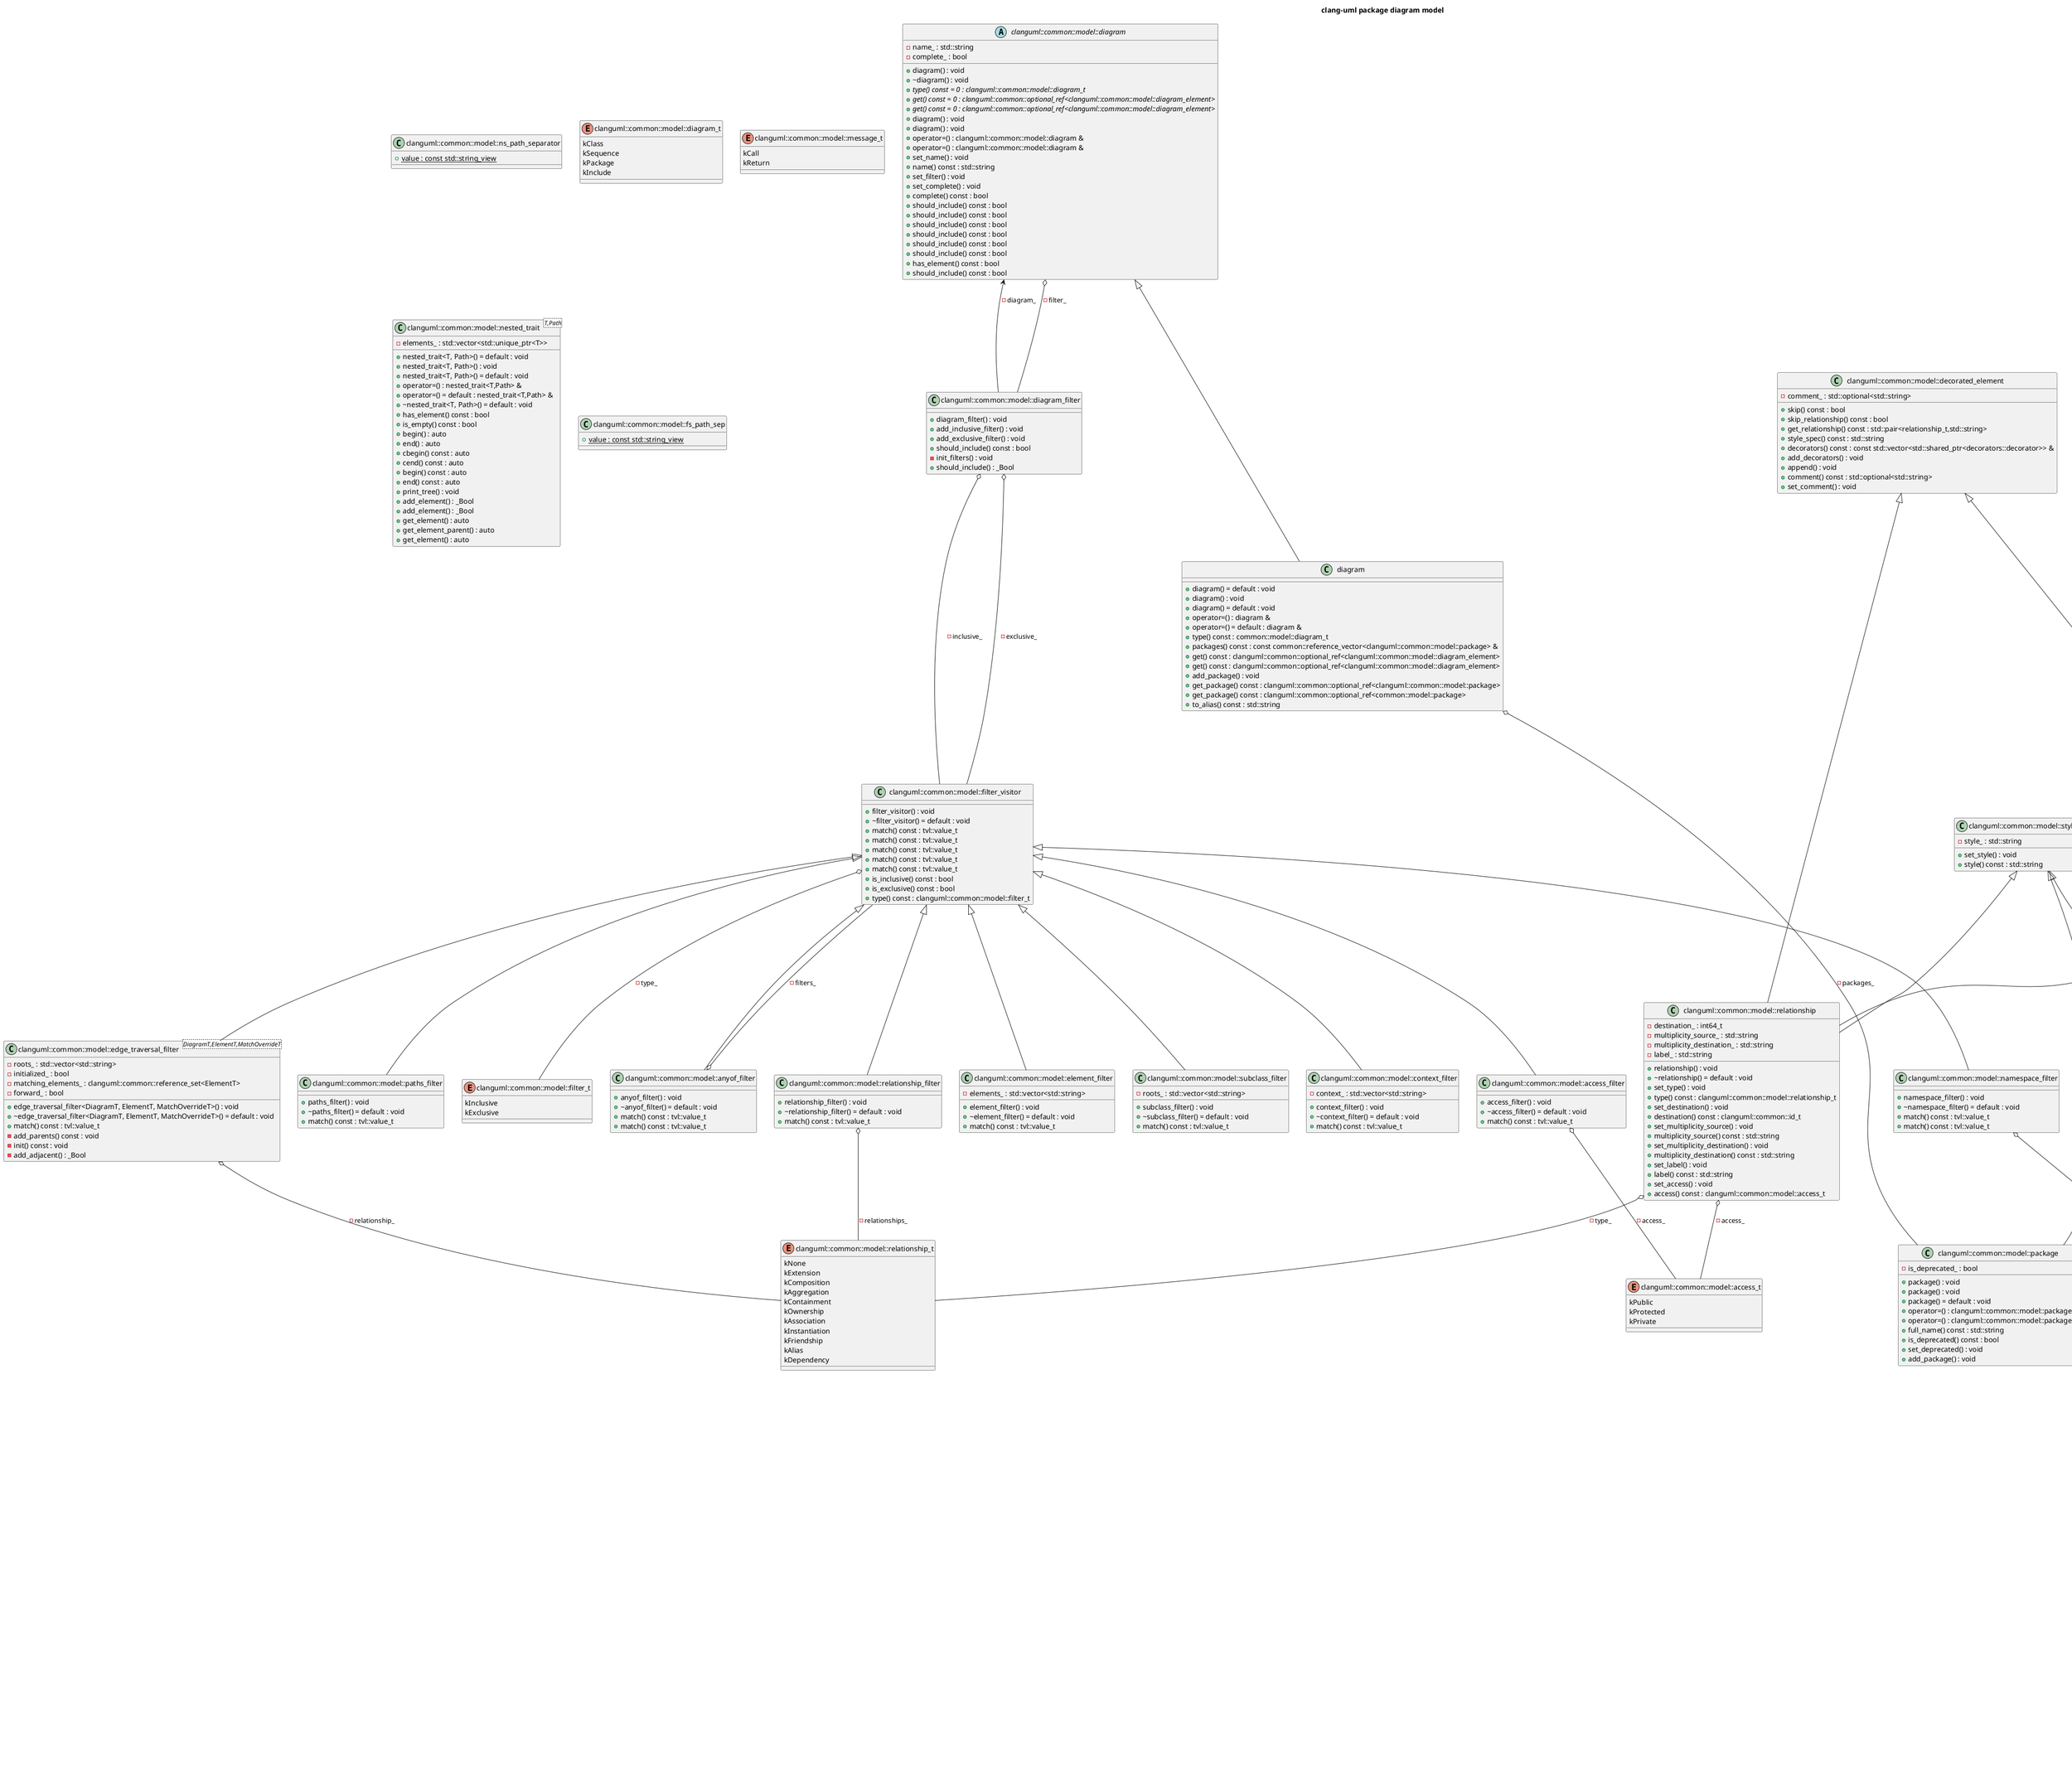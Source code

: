 @startuml
title clang-uml package diagram model
class "clanguml::common::model::path<Sep>" as C_0001932252426145029507
class C_0001932252426145029507 [[https://github.com/bkryza/clang-uml/blob/b3382d8f041665d83d907a47f3dd9f0fd341e837/src/common/model/path.h#L28{path}]] {
+path<Sep>() = default : void
+path<Sep>() : void
+path<Sep>() : void
+path<Sep>() : void
+operator=() = default : path<Sep> &
+path<Sep>() = default : void
+operator=() = default : path<Sep> &
+path<Sep>() : void
+path<Sep>() : void
+to_string() const : std::string
+is_empty() const : bool
+size() const : size_t
+operator|() const : path<Sep>
+operator|=() : void
+operator|() const : path<Sep>
+operator|=() : void
+operator[]() : std::string &
+operator[]() const : const std::string &
+append() : void
+append() : void
+pop_back() : void
+parent() const : std::optional<path<Sep>>
+starts_with() const : bool
+ends_with() const : bool
+common_path() const : path<Sep>
+relative_to() const : path<Sep>
+relative() const : std::string
+name() const : std::string
+begin() : __gnu_cxx::__normal_iterator<Sep>::container_type::iterator
+end() : __gnu_cxx::__normal_iterator<Sep>::container_type::iterator
+cbegin() const : __gnu_cxx::__normal_iterator<Sep>::container_type::const_iterator
+cend() const : __gnu_cxx::__normal_iterator<Sep>::container_type::const_iterator
+begin() const : __gnu_cxx::__normal_iterator<Sep>::container_type::const_iterator
+end() const : __gnu_cxx::__normal_iterator<Sep>::container_type::const_iterator
-path_ : clanguml::common::model::path::container_type [[[https://github.com/bkryza/clang-uml/blob/b3382d8f041665d83d907a47f3dd9f0fd341e837/src/common/model/path.h#L216{path_}]]]
}
class "clanguml::common::model::ns_path_separator" as C_0001331923285602672865
class C_0001331923285602672865 [[https://github.com/bkryza/clang-uml/blob/b3382d8f041665d83d907a47f3dd9f0fd341e837/src/common/model/namespace.h#L28{ns_path_separator}]] {
{static} +value : const std::string_view [[[https://github.com/bkryza/clang-uml/blob/b3382d8f041665d83d907a47f3dd9f0fd341e837/src/common/model/namespace.h#L29{value}]]]
}
enum "clanguml::common::model::diagram_t" as C_0000911024010877522257
enum C_0000911024010877522257 [[https://github.com/bkryza/clang-uml/blob/b3382d8f041665d83d907a47f3dd9f0fd341e837/src/common/model/enums.h#L24{diagram_t}]] {
kClass
kSequence
kPackage
kInclude
}
enum "clanguml::common::model::access_t" as C_0002077031342744882956
enum C_0002077031342744882956 [[https://github.com/bkryza/clang-uml/blob/b3382d8f041665d83d907a47f3dd9f0fd341e837/src/common/model/enums.h#L26{access_t}]] {
kPublic
kProtected
kPrivate
}
enum "clanguml::common::model::relationship_t" as C_0000229140160180072950
enum C_0000229140160180072950 [[https://github.com/bkryza/clang-uml/blob/b3382d8f041665d83d907a47f3dd9f0fd341e837/src/common/model/enums.h#L28{relationship_t}]] {
kNone
kExtension
kComposition
kAggregation
kContainment
kOwnership
kAssociation
kInstantiation
kFriendship
kAlias
kDependency
}
enum "clanguml::common::model::message_t" as C_0001623832985137466228
enum C_0001623832985137466228 [[https://github.com/bkryza/clang-uml/blob/b3382d8f041665d83d907a47f3dd9f0fd341e837/src/common/model/enums.h#L42{message_t}]] {
kCall
kReturn
}
class "clanguml::common::model::decorated_element" as C_0001117102382624673118
class C_0001117102382624673118 [[https://github.com/bkryza/clang-uml/blob/b3382d8f041665d83d907a47f3dd9f0fd341e837/src/common/model/decorated_element.h#L31{decorated_element}]] {
+skip() const : bool
+skip_relationship() const : bool
+get_relationship() const : std::pair<relationship_t,std::string>
+style_spec() const : std::string
+decorators() const : const std::vector<std::shared_ptr<decorators::decorator>> &
+add_decorators() : void
+append() : void
+comment() const : std::optional<std::string>
+set_comment() : void
-comment_ : std::optional<std::string> [[[https://github.com/bkryza/clang-uml/blob/b3382d8f041665d83d907a47f3dd9f0fd341e837/src/common/model/decorated_element.h#L55{comment_}]]]
}
class "clanguml::common::model::stylable_element" as C_0002077846075979426940
class C_0002077846075979426940 [[https://github.com/bkryza/clang-uml/blob/b3382d8f041665d83d907a47f3dd9f0fd341e837/src/common/model/stylable_element.h#L24{stylable_element}]] {
+set_style() : void
+style() const : std::string
-style_ : std::string [[[https://github.com/bkryza/clang-uml/blob/b3382d8f041665d83d907a47f3dd9f0fd341e837/src/common/model/stylable_element.h#L30{style_}]]]
}
class "clanguml::common::model::relationship" as C_0002046336758797367926
class C_0002046336758797367926 [[https://github.com/bkryza/clang-uml/blob/b3382d8f041665d83d907a47f3dd9f0fd341e837/src/common/model/relationship.h#L28{relationship}]] {
+relationship() : void
+~relationship() = default : void
+set_type() : void
+type() const : clanguml::common::model::relationship_t
+set_destination() : void
+destination() const : clanguml::common::id_t
+set_multiplicity_source() : void
+multiplicity_source() const : std::string
+set_multiplicity_destination() : void
+multiplicity_destination() const : std::string
+set_label() : void
+label() const : std::string
+set_access() : void
+access() const : clanguml::common::model::access_t
-destination_ : int64_t [[[https://github.com/bkryza/clang-uml/blob/b3382d8f041665d83d907a47f3dd9f0fd341e837/src/common/model/relationship.h#L61{destination_}]]]
-multiplicity_source_ : std::string [[[https://github.com/bkryza/clang-uml/blob/b3382d8f041665d83d907a47f3dd9f0fd341e837/src/common/model/relationship.h#L62{multiplicity_source_}]]]
-multiplicity_destination_ : std::string [[[https://github.com/bkryza/clang-uml/blob/b3382d8f041665d83d907a47f3dd9f0fd341e837/src/common/model/relationship.h#L63{multiplicity_destination_}]]]
-label_ : std::string [[[https://github.com/bkryza/clang-uml/blob/b3382d8f041665d83d907a47f3dd9f0fd341e837/src/common/model/relationship.h#L64{label_}]]]
}
class "clanguml::common::model::diagram_element" as C_0001073500714379115414
class C_0001073500714379115414 [[https://github.com/bkryza/clang-uml/blob/b3382d8f041665d83d907a47f3dd9f0fd341e837/src/common/model/diagram_element.h#L33{diagram_element}]] {
+diagram_element() : void
+~diagram_element() = default : void
+id() const : clanguml::common::model::diagram_element::id_t
+set_id() : void
+alias() const : std::string
+set_name() : void
+name() const : std::string
+full_name() const : std::string
+relationships() : std::vector<relationship> &
+relationships() const : const std::vector<relationship> &
+add_relationship() : void
+append() : void
+context() const : inja::json
+is_nested() const : bool
+nested() : void
+complete() const : bool
+complete() : void
-id_ : clanguml::common::model::diagram_element::id_t [[[https://github.com/bkryza/clang-uml/blob/b3382d8f041665d83d907a47f3dd9f0fd341e837/src/common/model/diagram_element.h#L77{id_}]]]
-name_ : std::string [[[https://github.com/bkryza/clang-uml/blob/b3382d8f041665d83d907a47f3dd9f0fd341e837/src/common/model/diagram_element.h#L78{name_}]]]
-nested_ : bool [[[https://github.com/bkryza/clang-uml/blob/b3382d8f041665d83d907a47f3dd9f0fd341e837/src/common/model/diagram_element.h#L80{nested_}]]]
-complete_ : bool [[[https://github.com/bkryza/clang-uml/blob/b3382d8f041665d83d907a47f3dd9f0fd341e837/src/common/model/diagram_element.h#L81{complete_}]]]
{static} -m_nextId : std::atomic_uint64_t [[[https://github.com/bkryza/clang-uml/blob/b3382d8f041665d83d907a47f3dd9f0fd341e837/src/common/model/diagram_element.h#L83{m_nextId}]]]
}
class "clanguml::common::model::nested_trait<T,Path>" as C_0000891208748219309562
class C_0000891208748219309562 [[https://github.com/bkryza/clang-uml/blob/b3382d8f041665d83d907a47f3dd9f0fd341e837/src/common/model/nested_trait.h#L28{nested_trait}]] {
+nested_trait<T, Path>() = default : void
+nested_trait<T, Path>() : void
+nested_trait<T, Path>() = default : void
+operator=() : nested_trait<T,Path> &
+operator=() = default : nested_trait<T,Path> &
+~nested_trait<T, Path>() = default : void
+has_element() const : bool
+is_empty() const : bool
+begin() : auto
+end() : auto
+cbegin() const : auto
+cend() const : auto
+begin() const : auto
+end() const : auto
+print_tree() : void
+add_element() : _Bool
+add_element() : _Bool
+get_element() : auto
+get_element_parent() : auto
+get_element() : auto
-elements_ : std::vector<std::unique_ptr<T>> [[[https://github.com/bkryza/clang-uml/blob/b3382d8f041665d83d907a47f3dd9f0fd341e837/src/common/model/nested_trait.h#L171{elements_}]]]
}
class "clanguml::common::model::source_location" as C_0000895261582183440230
class C_0000895261582183440230 [[https://github.com/bkryza/clang-uml/blob/b3382d8f041665d83d907a47f3dd9f0fd341e837/src/common/model/source_location.h#L24{source_location}]] {
+source_location() = default : void
+source_location() : void
+file() const : const std::string &
+set_file() : void
+line() const : unsigned int
+set_line() : void
-file_ : std::string [[[https://github.com/bkryza/clang-uml/blob/b3382d8f041665d83d907a47f3dd9f0fd341e837/src/common/model/source_location.h#L43{file_}]]]
-line_ : unsigned int [[[https://github.com/bkryza/clang-uml/blob/b3382d8f041665d83d907a47f3dd9f0fd341e837/src/common/model/source_location.h#L44{line_}]]]
}
enum "clanguml::common::model::source_file_t" as C_0001490157860030300113
enum C_0001490157860030300113 [[https://github.com/bkryza/clang-uml/blob/b3382d8f041665d83d907a47f3dd9f0fd341e837/src/common/model/source_file.h#L37{source_file_t}]] {
kDirectory
kHeader
kImplementation
}
class "clanguml::common::model::fs_path_sep" as C_0000640258162892495349
class C_0000640258162892495349 [[https://github.com/bkryza/clang-uml/blob/b3382d8f041665d83d907a47f3dd9f0fd341e837/src/common/model/source_file.h#L39{fs_path_sep}]] {
{static} +value : const std::string_view [[[https://github.com/bkryza/clang-uml/blob/b3382d8f041665d83d907a47f3dd9f0fd341e837/src/common/model/source_file.h#L40{value}]]]
}
class "clanguml::common::model::path<clanguml::common::model::fs_path_sep>" as C_0001035161069848456027
class C_0001035161069848456027 {
}
class "clanguml::common::model::source_file" as C_0000785714713072053129
class C_0000785714713072053129 [[https://github.com/bkryza/clang-uml/blob/b3382d8f041665d83d907a47f3dd9f0fd341e837/src/common/model/source_file.h#L45{source_file}]] {
+source_file() = default : void
+source_file() : void
+set_path() : void
+set_absolute() : void
+is_absolute() const : bool
+set_type() : void
+type() const : clanguml::common::model::source_file_t
+source_file() : void
+source_file() = default : void
+operator=() : clanguml::common::model::source_file &
+operator=() : clanguml::common::model::source_file &
+operator==() const : bool
+path() const : const clanguml::common::model::filesystem_path &
+full_name() const : std::string
+full_path() const : clanguml::common::model::path<clanguml::common::model::fs_path_sep>
+add_file() : void
+fs_path() const : std::filesystem::path
-is_absolute_ : bool [[[https://github.com/bkryza/clang-uml/blob/b3382d8f041665d83d907a47f3dd9f0fd341e837/src/common/model/source_file.h#L120{is_absolute_}]]]
}
class "clanguml::common::model::path<clanguml::common::model::ns_path_separator>" as C_0001618725806424907966
class C_0001618725806424907966 {
}
abstract "clanguml::common::model::diagram" as C_0000197068985320835874
abstract C_0000197068985320835874 [[https://github.com/bkryza/clang-uml/blob/b3382d8f041665d83d907a47f3dd9f0fd341e837/src/common/model/diagram.h#L34{diagram}]] {
+diagram() : void
+~diagram() : void
{abstract} +type() const = 0 : clanguml::common::model::diagram_t
{abstract} +get() const = 0 : clanguml::common::optional_ref<clanguml::common::model::diagram_element>
{abstract} +get() const = 0 : clanguml::common::optional_ref<clanguml::common::model::diagram_element>
+diagram() : void
+diagram() : void
+operator=() : clanguml::common::model::diagram &
+operator=() : clanguml::common::model::diagram &
+set_name() : void
+name() const : std::string
+set_filter() : void
+set_complete() : void
+complete() const : bool
+should_include() const : bool
+should_include() const : bool
+should_include() const : bool
+should_include() const : bool
+should_include() const : bool
+should_include() const : bool
+has_element() const : bool
+should_include() const : bool
-name_ : std::string [[[https://github.com/bkryza/clang-uml/blob/b3382d8f041665d83d907a47f3dd9f0fd341e837/src/common/model/diagram.h#L78{name_}]]]
-complete_ : bool [[[https://github.com/bkryza/clang-uml/blob/b3382d8f041665d83d907a47f3dd9f0fd341e837/src/common/model/diagram.h#L80{complete_}]]]
}
class "clanguml::common::model::element" as C_0002069520381434407937
class C_0002069520381434407937 [[https://github.com/bkryza/clang-uml/blob/b3382d8f041665d83d907a47f3dd9f0fd341e837/src/common/model/element.h#L35{element}]] {
+element() : void
+~element() = default : void
+name_and_ns() const : std::string
+set_namespace() : void
+get_namespace() const : clanguml::common::model::namespace_
+get_relative_namespace() const : clanguml::common::model::namespace_
+path() const : const clanguml::common::model::namespace_ &
+full_name() const : std::string
+full_name_no_ns() const : std::string
+set_using_namespaces() : void
+using_namespace() const : const clanguml::common::model::namespace_ &
+context() const : inja::json
}
class "clanguml::common::model::package" as C_0002143286684830686854
class C_0002143286684830686854 [[https://github.com/bkryza/clang-uml/blob/b3382d8f041665d83d907a47f3dd9f0fd341e837/src/common/model/package.h#L34{package}]] {
+package() : void
+package() : void
+package() = default : void
+operator=() : clanguml::common::model::package &
+operator=() : clanguml::common::model::package &
+full_name() const : std::string
+is_deprecated() const : bool
+set_deprecated() : void
+add_package() : void
-is_deprecated_ : bool [[[https://github.com/bkryza/clang-uml/blob/b3382d8f041665d83d907a47f3dd9f0fd341e837/src/common/model/package.h#L54{is_deprecated_}]]]
}
enum "clanguml::common::model::filter_t" as C_0001931666600378768700
enum C_0001931666600378768700 [[https://github.com/bkryza/clang-uml/blob/b3382d8f041665d83d907a47f3dd9f0fd341e837/src/common/model/diagram_filter.h#L36{filter_t}]] {
kInclusive
kExclusive
}
class "clanguml::common::model::filter_visitor" as C_0000469458052685692314
class C_0000469458052685692314 [[https://github.com/bkryza/clang-uml/blob/b3382d8f041665d83d907a47f3dd9f0fd341e837/src/common/model/diagram_filter.h#L56{filter_visitor}]] {
+filter_visitor() : void
+~filter_visitor() = default : void
+match() const : tvl::value_t
+match() const : tvl::value_t
+match() const : tvl::value_t
+match() const : tvl::value_t
+match() const : tvl::value_t
+is_inclusive() const : bool
+is_exclusive() const : bool
+type() const : clanguml::common::model::filter_t
}
class "clanguml::common::model::anyof_filter" as C_0000605829206649563575
class C_0000605829206649563575 [[https://github.com/bkryza/clang-uml/blob/b3382d8f041665d83d907a47f3dd9f0fd341e837/src/common/model/diagram_filter.h#L86{anyof_filter}]] {
+anyof_filter() : void
+~anyof_filter() = default : void
+match() const : tvl::value_t
+match() const : tvl::value_t
}
class "clanguml::common::model::namespace_filter" as C_0001816240256470820189
class C_0001816240256470820189 [[https://github.com/bkryza/clang-uml/blob/b3382d8f041665d83d907a47f3dd9f0fd341e837/src/common/model/diagram_filter.h#L102{namespace_filter}]] {
+namespace_filter() : void
+~namespace_filter() = default : void
+match() const : tvl::value_t
+match() const : tvl::value_t
}
class "clanguml::common::model::element_filter" as C_0000690341236618660423
class C_0000690341236618660423 [[https://github.com/bkryza/clang-uml/blob/b3382d8f041665d83d907a47f3dd9f0fd341e837/src/common/model/diagram_filter.h#L115{element_filter}]] {
+element_filter() : void
+~element_filter() = default : void
+match() const : tvl::value_t
-elements_ : std::vector<std::string> [[[https://github.com/bkryza/clang-uml/blob/b3382d8f041665d83d907a47f3dd9f0fd341e837/src/common/model/diagram_filter.h#L123{elements_}]]]
}
class "clanguml::common::model::subclass_filter" as C_0001389919526184251760
class C_0001389919526184251760 [[https://github.com/bkryza/clang-uml/blob/b3382d8f041665d83d907a47f3dd9f0fd341e837/src/common/model/diagram_filter.h#L126{subclass_filter}]] {
+subclass_filter() : void
+~subclass_filter() = default : void
+match() const : tvl::value_t
-roots_ : std::vector<std::string> [[[https://github.com/bkryza/clang-uml/blob/b3382d8f041665d83d907a47f3dd9f0fd341e837/src/common/model/diagram_filter.h#L134{roots_}]]]
}
class "clanguml::common::model::edge_traversal_filter<DiagramT,ElementT,MatchOverrideT>" as C_0001412380775311155780
class C_0001412380775311155780 [[https://github.com/bkryza/clang-uml/blob/b3382d8f041665d83d907a47f3dd9f0fd341e837/src/common/model/diagram_filter.h#L139{edge_traversal_filter}]] {
+edge_traversal_filter<DiagramT, ElementT, MatchOverrideT>() : void
+~edge_traversal_filter<DiagramT, ElementT, MatchOverrideT>() = default : void
+match() const : tvl::value_t
-add_parents() const : void
-init() const : void
-add_adjacent() : _Bool
-roots_ : std::vector<std::string> [[[https://github.com/bkryza/clang-uml/blob/b3382d8f041665d83d907a47f3dd9f0fd341e837/src/common/model/diagram_filter.h#L272{roots_}]]]
-initialized_ : bool [[[https://github.com/bkryza/clang-uml/blob/b3382d8f041665d83d907a47f3dd9f0fd341e837/src/common/model/diagram_filter.h#L274{initialized_}]]]
-matching_elements_ : clanguml::common::reference_set<ElementT> [[[https://github.com/bkryza/clang-uml/blob/b3382d8f041665d83d907a47f3dd9f0fd341e837/src/common/model/diagram_filter.h#L275{matching_elements_}]]]
-forward_ : bool [[[https://github.com/bkryza/clang-uml/blob/b3382d8f041665d83d907a47f3dd9f0fd341e837/src/common/model/diagram_filter.h#L276{forward_}]]]
}
class "clanguml::common::model::relationship_filter" as C_0001195713008101262477
class C_0001195713008101262477 [[https://github.com/bkryza/clang-uml/blob/b3382d8f041665d83d907a47f3dd9f0fd341e837/src/common/model/diagram_filter.h#L279{relationship_filter}]] {
+relationship_filter() : void
+~relationship_filter() = default : void
+match() const : tvl::value_t
}
class "clanguml::common::model::access_filter" as C_0001098184343448999590
class C_0001098184343448999590 [[https://github.com/bkryza/clang-uml/blob/b3382d8f041665d83d907a47f3dd9f0fd341e837/src/common/model/diagram_filter.h#L292{access_filter}]] {
+access_filter() : void
+~access_filter() = default : void
+match() const : tvl::value_t
}
class "clanguml::common::model::context_filter" as C_0002078668697238559556
class C_0002078668697238559556 [[https://github.com/bkryza/clang-uml/blob/b3382d8f041665d83d907a47f3dd9f0fd341e837/src/common/model/diagram_filter.h#L303{context_filter}]] {
+context_filter() : void
+~context_filter() = default : void
+match() const : tvl::value_t
-context_ : std::vector<std::string> [[[https://github.com/bkryza/clang-uml/blob/b3382d8f041665d83d907a47f3dd9f0fd341e837/src/common/model/diagram_filter.h#L311{context_}]]]
}
class "clanguml::common::model::paths_filter" as C_0000831536458766184760
class C_0000831536458766184760 [[https://github.com/bkryza/clang-uml/blob/b3382d8f041665d83d907a47f3dd9f0fd341e837/src/common/model/diagram_filter.h#L314{paths_filter}]] {
+paths_filter() : void
+~paths_filter() = default : void
+match() const : tvl::value_t
}
class "clanguml::common::model::diagram_filter" as C_0002054140694270036745
class C_0002054140694270036745 [[https://github.com/bkryza/clang-uml/blob/b3382d8f041665d83d907a47f3dd9f0fd341e837/src/common/model/diagram_filter.h#L328{diagram_filter}]] {
+diagram_filter() : void
+add_inclusive_filter() : void
+add_exclusive_filter() : void
+should_include() const : bool
-init_filters() : void
+should_include() : _Bool
}
class "diagram" as C_0000148537001046167478
class C_0000148537001046167478 [[https://github.com/bkryza/clang-uml/blob/b3382d8f041665d83d907a47f3dd9f0fd341e837/src/package_diagram/model/diagram.h#L28{diagram}]] {
+diagram() = default : void
+diagram() : void
+diagram() = default : void
+operator=() : diagram &
+operator=() = default : diagram &
+type() const : common::model::diagram_t
+packages() const : const common::reference_vector<clanguml::common::model::package> &
+get() const : clanguml::common::optional_ref<clanguml::common::model::diagram_element>
+get() const : clanguml::common::optional_ref<clanguml::common::model::diagram_element>
+add_package() : void
+get_package() const : clanguml::common::optional_ref<clanguml::common::model::package>
+get_package() const : clanguml::common::optional_ref<common::model::package>
+to_alias() const : std::string
}
C_0002046336758797367926 o-- C_0000229140160180072950 : -type_
C_0002046336758797367926 o-- C_0002077031342744882956 : -access_
C_0001117102382624673118 <|-- C_0002046336758797367926
C_0002077846075979426940 <|-- C_0002046336758797367926
C_0001073500714379115414 o-- C_0002046336758797367926 : -relationships_
C_0001117102382624673118 <|-- C_0001073500714379115414
C_0001035161069848456027 ..|> C_0001932252426145029507
C_0000785714713072053129 o-- C_0001035161069848456027 : -path_
C_0000785714713072053129 o-- C_0001490157860030300113 : -type_
C_0001073500714379115414 <|-- C_0000785714713072053129
C_0002077846075979426940 <|-- C_0000785714713072053129
C_0000895261582183440230 <|-- C_0000785714713072053129
C_0001618725806424907966 ..|> C_0001932252426145029507
C_0000197068985320835874 o-- C_0002054140694270036745 : -filter_
C_0002069520381434407937 o-- C_0001618725806424907966 : -ns_
C_0002069520381434407937 o-- C_0001618725806424907966 : -using_namespace_
C_0001073500714379115414 <|-- C_0002069520381434407937
C_0000895261582183440230 <|-- C_0002069520381434407937
C_0002069520381434407937 <|-- C_0002143286684830686854
C_0002077846075979426940 <|-- C_0002143286684830686854
C_0000469458052685692314 o-- C_0001931666600378768700 : -type_
C_0000605829206649563575 o-- C_0000469458052685692314 : -filters_
C_0000469458052685692314 <|-- C_0000605829206649563575
C_0001816240256470820189 o-- C_0001618725806424907966 : -namespaces_
C_0000469458052685692314 <|-- C_0001816240256470820189
C_0000469458052685692314 <|-- C_0000690341236618660423
C_0000469458052685692314 <|-- C_0001389919526184251760
C_0001412380775311155780 o-- C_0000229140160180072950 : -relationship_
C_0000469458052685692314 <|-- C_0001412380775311155780
C_0001195713008101262477 o-- C_0000229140160180072950 : -relationships_
C_0000469458052685692314 <|-- C_0001195713008101262477
C_0001098184343448999590 o-- C_0002077031342744882956 : -access_
C_0000469458052685692314 <|-- C_0001098184343448999590
C_0000469458052685692314 <|-- C_0002078668697238559556
C_0000469458052685692314 <|-- C_0000831536458766184760
C_0002054140694270036745 o-- C_0000469458052685692314 : -inclusive_
C_0002054140694270036745 o-- C_0000469458052685692314 : -exclusive_
C_0002054140694270036745 --> C_0000197068985320835874 : -diagram_
C_0000148537001046167478 o-- C_0002143286684830686854 : -packages_
C_0000197068985320835874 <|-- C_0000148537001046167478
@enduml

